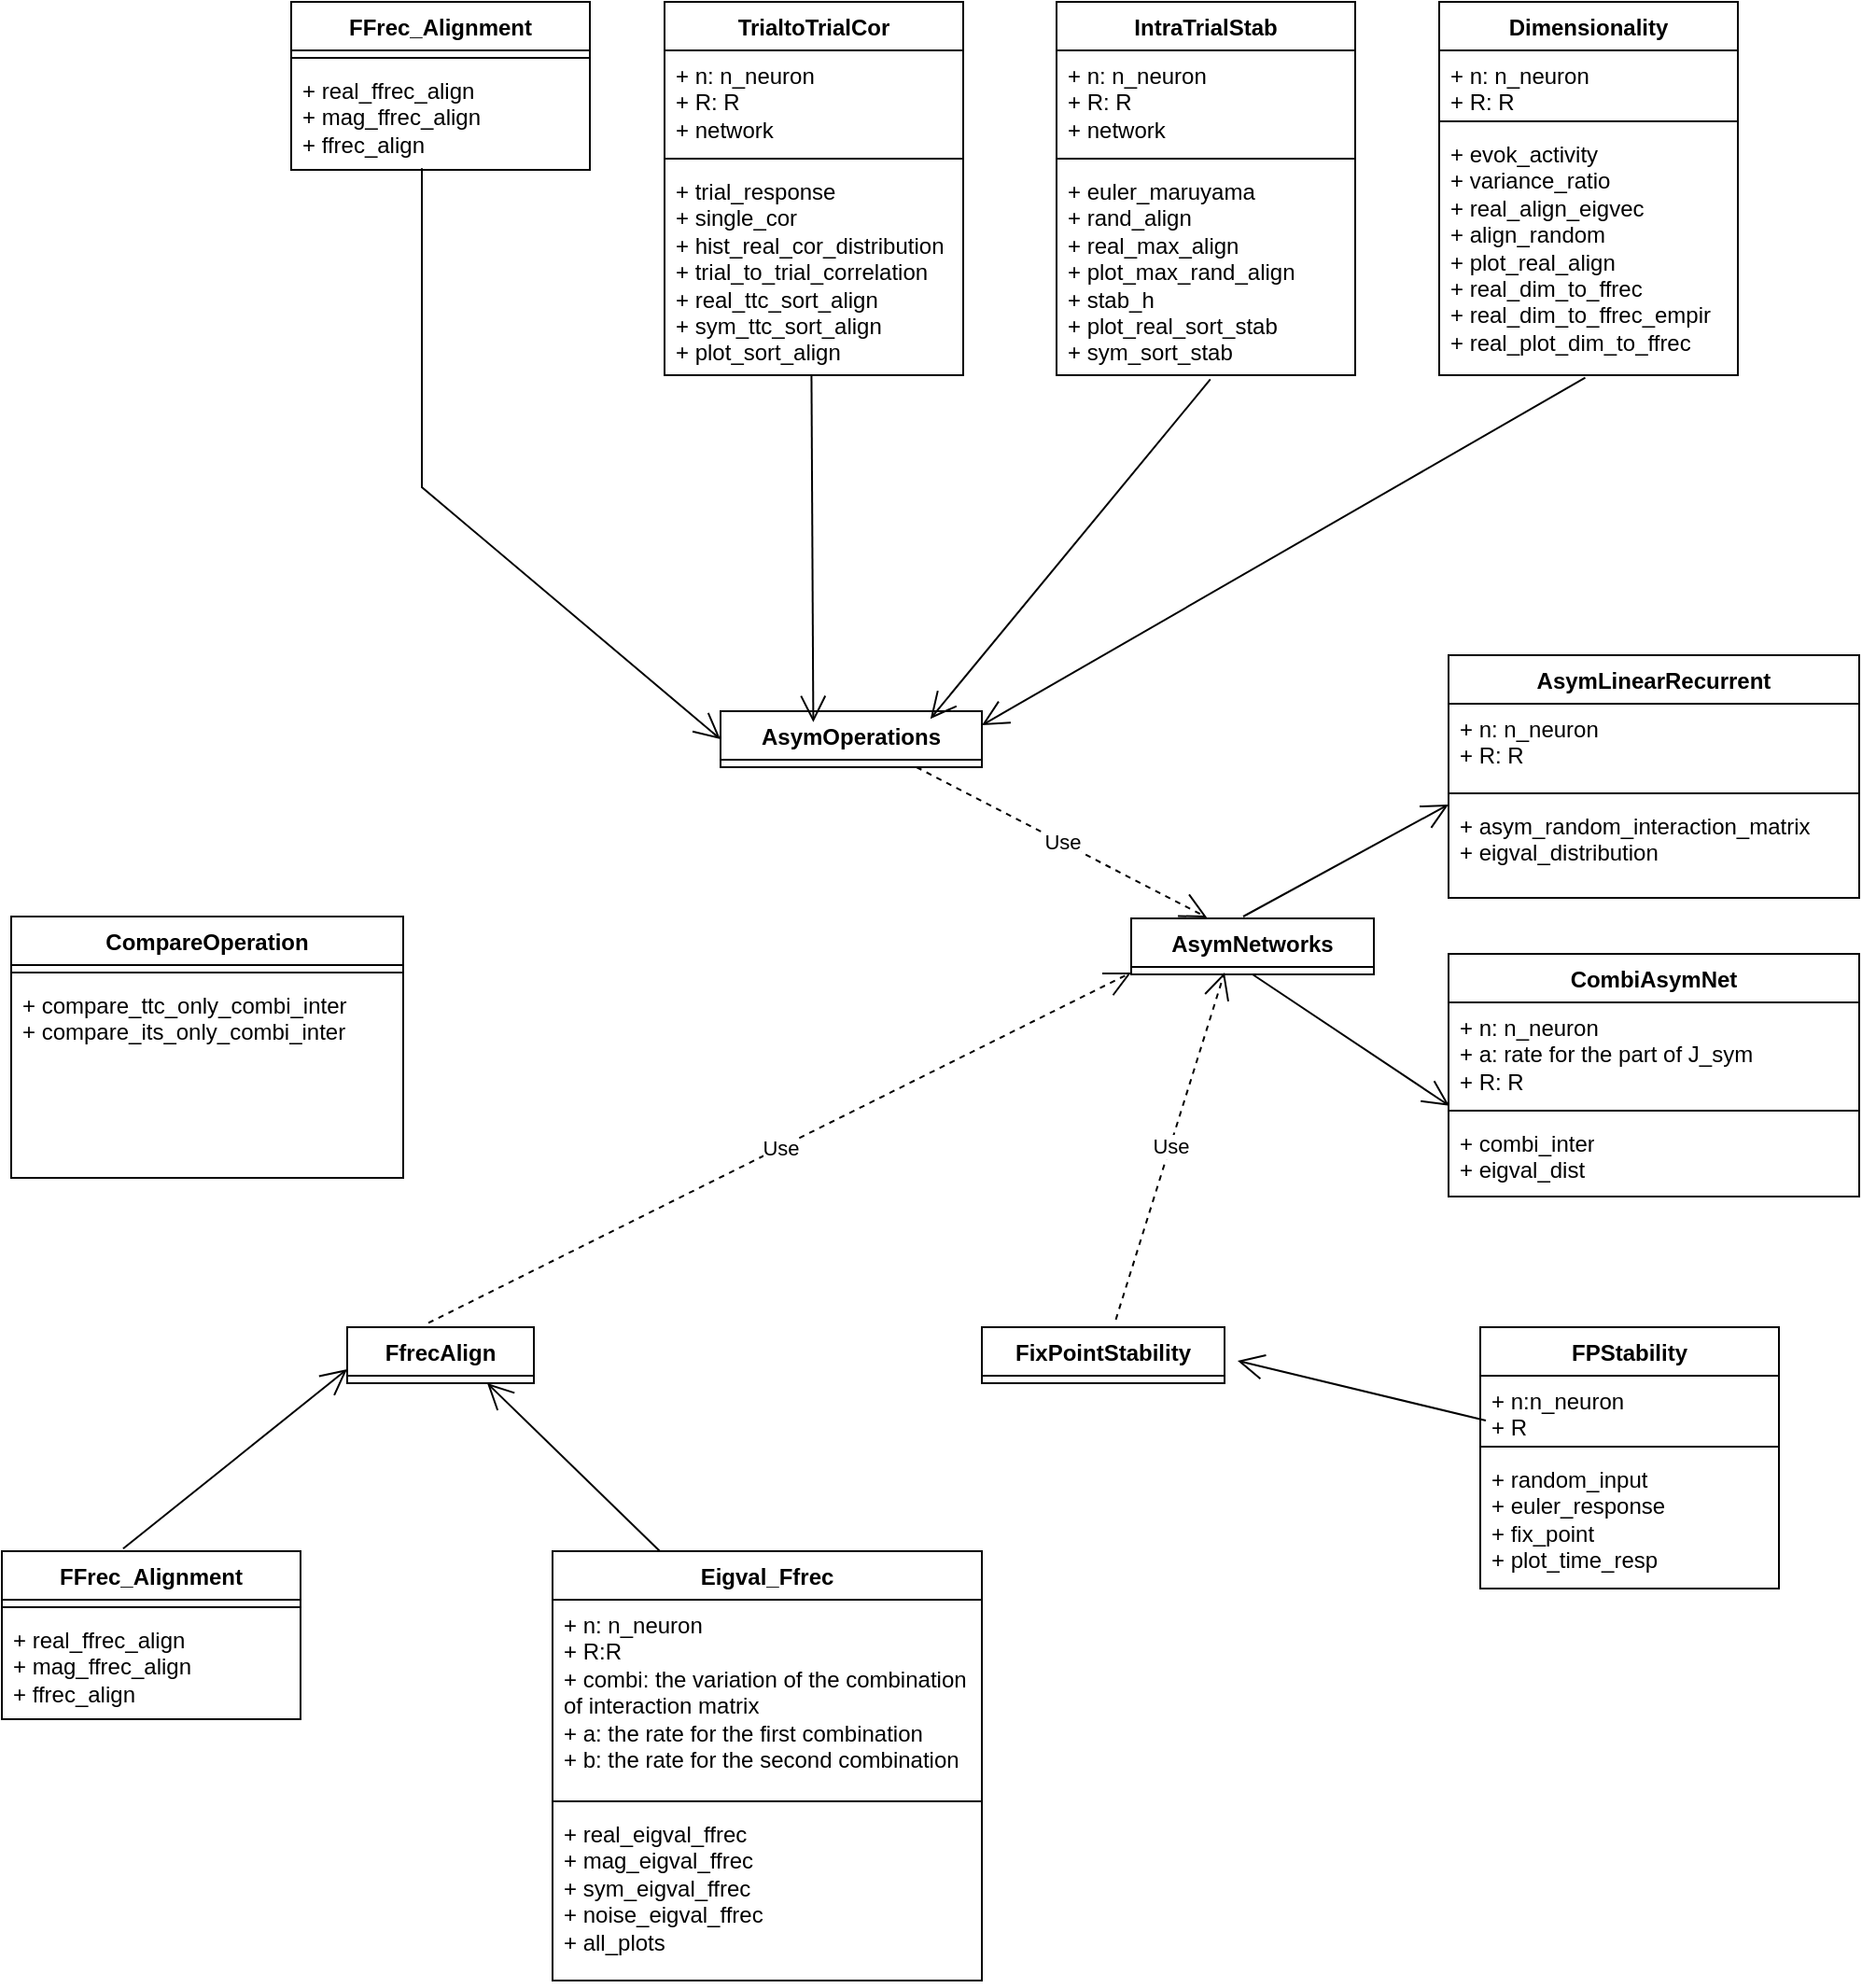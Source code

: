 <mxfile version="22.0.4" type="github">
  <diagram name="Seite-1" id="AeKgEvKw6In4-E9DSLef">
    <mxGraphModel dx="2193" dy="686" grid="1" gridSize="10" guides="1" tooltips="1" connect="1" arrows="1" fold="1" page="1" pageScale="1" pageWidth="827" pageHeight="1169" math="0" shadow="0">
      <root>
        <mxCell id="0" />
        <mxCell id="1" parent="0" />
        <mxCell id="KKLgFUSlMKjrd20ZLukx-5" value="AsymOperations" style="swimlane;fontStyle=1;align=center;verticalAlign=top;childLayout=stackLayout;horizontal=1;startSize=26;horizontalStack=0;resizeParent=1;resizeParentMax=0;resizeLast=0;collapsible=1;marginBottom=0;whiteSpace=wrap;html=1;" vertex="1" collapsed="1" parent="1">
          <mxGeometry x="260" y="400" width="140" height="30" as="geometry">
            <mxRectangle x="110" y="620" width="160" height="86" as="alternateBounds" />
          </mxGeometry>
        </mxCell>
        <mxCell id="KKLgFUSlMKjrd20ZLukx-6" value="+ field: type" style="text;strokeColor=none;fillColor=none;align=left;verticalAlign=top;spacingLeft=4;spacingRight=4;overflow=hidden;rotatable=0;points=[[0,0.5],[1,0.5]];portConstraint=eastwest;whiteSpace=wrap;html=1;" vertex="1" parent="KKLgFUSlMKjrd20ZLukx-5">
          <mxGeometry y="26" width="160" height="26" as="geometry" />
        </mxCell>
        <mxCell id="KKLgFUSlMKjrd20ZLukx-7" value="" style="line;strokeWidth=1;fillColor=none;align=left;verticalAlign=middle;spacingTop=-1;spacingLeft=3;spacingRight=3;rotatable=0;labelPosition=right;points=[];portConstraint=eastwest;strokeColor=inherit;" vertex="1" parent="KKLgFUSlMKjrd20ZLukx-5">
          <mxGeometry y="52" width="160" height="8" as="geometry" />
        </mxCell>
        <mxCell id="KKLgFUSlMKjrd20ZLukx-8" value="+ method(type): type" style="text;strokeColor=none;fillColor=none;align=left;verticalAlign=top;spacingLeft=4;spacingRight=4;overflow=hidden;rotatable=0;points=[[0,0.5],[1,0.5]];portConstraint=eastwest;whiteSpace=wrap;html=1;" vertex="1" parent="KKLgFUSlMKjrd20ZLukx-5">
          <mxGeometry y="60" width="160" height="26" as="geometry" />
        </mxCell>
        <mxCell id="KKLgFUSlMKjrd20ZLukx-9" value="CompareOperation" style="swimlane;fontStyle=1;align=center;verticalAlign=top;childLayout=stackLayout;horizontal=1;startSize=26;horizontalStack=0;resizeParent=1;resizeParentMax=0;resizeLast=0;collapsible=1;marginBottom=0;whiteSpace=wrap;html=1;" vertex="1" parent="1">
          <mxGeometry x="-120" y="510" width="210" height="140" as="geometry">
            <mxRectangle x="-120" y="510" width="150" height="30" as="alternateBounds" />
          </mxGeometry>
        </mxCell>
        <mxCell id="KKLgFUSlMKjrd20ZLukx-11" value="" style="line;strokeWidth=1;fillColor=none;align=left;verticalAlign=middle;spacingTop=-1;spacingLeft=3;spacingRight=3;rotatable=0;labelPosition=right;points=[];portConstraint=eastwest;strokeColor=inherit;" vertex="1" parent="KKLgFUSlMKjrd20ZLukx-9">
          <mxGeometry y="26" width="210" height="8" as="geometry" />
        </mxCell>
        <mxCell id="KKLgFUSlMKjrd20ZLukx-12" value="+ compare_ttc_only_combi_inter&lt;br&gt;+ compare_its_only_combi_inter" style="text;strokeColor=none;fillColor=none;align=left;verticalAlign=top;spacingLeft=4;spacingRight=4;overflow=hidden;rotatable=0;points=[[0,0.5],[1,0.5]];portConstraint=eastwest;whiteSpace=wrap;html=1;" vertex="1" parent="KKLgFUSlMKjrd20ZLukx-9">
          <mxGeometry y="34" width="210" height="106" as="geometry" />
        </mxCell>
        <mxCell id="KKLgFUSlMKjrd20ZLukx-13" value="FfrecAlign" style="swimlane;fontStyle=1;align=center;verticalAlign=top;childLayout=stackLayout;horizontal=1;startSize=26;horizontalStack=0;resizeParent=1;resizeParentMax=0;resizeLast=0;collapsible=1;marginBottom=0;whiteSpace=wrap;html=1;" vertex="1" collapsed="1" parent="1">
          <mxGeometry x="60" y="730" width="100" height="30" as="geometry">
            <mxRectangle x="370" y="910" width="160" height="86" as="alternateBounds" />
          </mxGeometry>
        </mxCell>
        <mxCell id="KKLgFUSlMKjrd20ZLukx-14" value="+ field: type" style="text;strokeColor=none;fillColor=none;align=left;verticalAlign=top;spacingLeft=4;spacingRight=4;overflow=hidden;rotatable=0;points=[[0,0.5],[1,0.5]];portConstraint=eastwest;whiteSpace=wrap;html=1;" vertex="1" parent="KKLgFUSlMKjrd20ZLukx-13">
          <mxGeometry y="26" width="160" height="26" as="geometry" />
        </mxCell>
        <mxCell id="KKLgFUSlMKjrd20ZLukx-15" value="" style="line;strokeWidth=1;fillColor=none;align=left;verticalAlign=middle;spacingTop=-1;spacingLeft=3;spacingRight=3;rotatable=0;labelPosition=right;points=[];portConstraint=eastwest;strokeColor=inherit;" vertex="1" parent="KKLgFUSlMKjrd20ZLukx-13">
          <mxGeometry y="52" width="160" height="8" as="geometry" />
        </mxCell>
        <mxCell id="KKLgFUSlMKjrd20ZLukx-16" value="+ method(type): type" style="text;strokeColor=none;fillColor=none;align=left;verticalAlign=top;spacingLeft=4;spacingRight=4;overflow=hidden;rotatable=0;points=[[0,0.5],[1,0.5]];portConstraint=eastwest;whiteSpace=wrap;html=1;" vertex="1" parent="KKLgFUSlMKjrd20ZLukx-13">
          <mxGeometry y="60" width="160" height="26" as="geometry" />
        </mxCell>
        <mxCell id="KKLgFUSlMKjrd20ZLukx-17" value="FixPointStability" style="swimlane;fontStyle=1;align=center;verticalAlign=top;childLayout=stackLayout;horizontal=1;startSize=26;horizontalStack=0;resizeParent=1;resizeParentMax=0;resizeLast=0;collapsible=1;marginBottom=0;whiteSpace=wrap;html=1;" vertex="1" collapsed="1" parent="1">
          <mxGeometry x="400" y="730" width="130" height="30" as="geometry">
            <mxRectangle x="580" y="900" width="160" height="86" as="alternateBounds" />
          </mxGeometry>
        </mxCell>
        <mxCell id="KKLgFUSlMKjrd20ZLukx-18" value="+ field: type" style="text;strokeColor=none;fillColor=none;align=left;verticalAlign=top;spacingLeft=4;spacingRight=4;overflow=hidden;rotatable=0;points=[[0,0.5],[1,0.5]];portConstraint=eastwest;whiteSpace=wrap;html=1;" vertex="1" parent="KKLgFUSlMKjrd20ZLukx-17">
          <mxGeometry y="26" width="160" height="26" as="geometry" />
        </mxCell>
        <mxCell id="KKLgFUSlMKjrd20ZLukx-19" value="" style="line;strokeWidth=1;fillColor=none;align=left;verticalAlign=middle;spacingTop=-1;spacingLeft=3;spacingRight=3;rotatable=0;labelPosition=right;points=[];portConstraint=eastwest;strokeColor=inherit;" vertex="1" parent="KKLgFUSlMKjrd20ZLukx-17">
          <mxGeometry y="52" width="160" height="8" as="geometry" />
        </mxCell>
        <mxCell id="KKLgFUSlMKjrd20ZLukx-20" value="+ method(type): type" style="text;strokeColor=none;fillColor=none;align=left;verticalAlign=top;spacingLeft=4;spacingRight=4;overflow=hidden;rotatable=0;points=[[0,0.5],[1,0.5]];portConstraint=eastwest;whiteSpace=wrap;html=1;" vertex="1" parent="KKLgFUSlMKjrd20ZLukx-17">
          <mxGeometry y="60" width="160" height="26" as="geometry" />
        </mxCell>
        <mxCell id="KKLgFUSlMKjrd20ZLukx-34" value="" style="group" vertex="1" connectable="0" parent="1">
          <mxGeometry x="480" y="370" width="390" height="290" as="geometry" />
        </mxCell>
        <mxCell id="KKLgFUSlMKjrd20ZLukx-1" value="AsymNetworks" style="swimlane;fontStyle=1;align=center;verticalAlign=top;childLayout=stackLayout;horizontal=1;startSize=26;horizontalStack=0;resizeParent=1;resizeParentMax=0;resizeLast=0;collapsible=1;marginBottom=0;whiteSpace=wrap;html=1;" vertex="1" collapsed="1" parent="KKLgFUSlMKjrd20ZLukx-34">
          <mxGeometry y="141" width="130" height="30" as="geometry">
            <mxRectangle x="270" y="760" width="160" height="86" as="alternateBounds" />
          </mxGeometry>
        </mxCell>
        <mxCell id="KKLgFUSlMKjrd20ZLukx-2" value="+ field: type" style="text;strokeColor=none;fillColor=none;align=left;verticalAlign=top;spacingLeft=4;spacingRight=4;overflow=hidden;rotatable=0;points=[[0,0.5],[1,0.5]];portConstraint=eastwest;whiteSpace=wrap;html=1;" vertex="1" parent="KKLgFUSlMKjrd20ZLukx-1">
          <mxGeometry y="26" width="160" height="26" as="geometry" />
        </mxCell>
        <mxCell id="KKLgFUSlMKjrd20ZLukx-3" value="" style="line;strokeWidth=1;fillColor=none;align=left;verticalAlign=middle;spacingTop=-1;spacingLeft=3;spacingRight=3;rotatable=0;labelPosition=right;points=[];portConstraint=eastwest;strokeColor=inherit;" vertex="1" parent="KKLgFUSlMKjrd20ZLukx-1">
          <mxGeometry y="52" width="160" height="8" as="geometry" />
        </mxCell>
        <mxCell id="KKLgFUSlMKjrd20ZLukx-4" value="+ method(type): type" style="text;strokeColor=none;fillColor=none;align=left;verticalAlign=top;spacingLeft=4;spacingRight=4;overflow=hidden;rotatable=0;points=[[0,0.5],[1,0.5]];portConstraint=eastwest;whiteSpace=wrap;html=1;" vertex="1" parent="KKLgFUSlMKjrd20ZLukx-1">
          <mxGeometry y="60" width="160" height="26" as="geometry" />
        </mxCell>
        <mxCell id="KKLgFUSlMKjrd20ZLukx-21" value="AsymLinearRecurrent" style="swimlane;fontStyle=1;align=center;verticalAlign=top;childLayout=stackLayout;horizontal=1;startSize=26;horizontalStack=0;resizeParent=1;resizeParentMax=0;resizeLast=0;collapsible=1;marginBottom=0;whiteSpace=wrap;html=1;" vertex="1" parent="KKLgFUSlMKjrd20ZLukx-34">
          <mxGeometry x="170" width="220" height="130" as="geometry" />
        </mxCell>
        <mxCell id="KKLgFUSlMKjrd20ZLukx-22" value="+ n: n_neuron&lt;br&gt;+ R: R" style="text;strokeColor=none;fillColor=none;align=left;verticalAlign=top;spacingLeft=4;spacingRight=4;overflow=hidden;rotatable=0;points=[[0,0.5],[1,0.5]];portConstraint=eastwest;whiteSpace=wrap;html=1;" vertex="1" parent="KKLgFUSlMKjrd20ZLukx-21">
          <mxGeometry y="26" width="220" height="44" as="geometry" />
        </mxCell>
        <mxCell id="KKLgFUSlMKjrd20ZLukx-23" value="" style="line;strokeWidth=1;fillColor=none;align=left;verticalAlign=middle;spacingTop=-1;spacingLeft=3;spacingRight=3;rotatable=0;labelPosition=right;points=[];portConstraint=eastwest;strokeColor=inherit;" vertex="1" parent="KKLgFUSlMKjrd20ZLukx-21">
          <mxGeometry y="70" width="220" height="8" as="geometry" />
        </mxCell>
        <mxCell id="KKLgFUSlMKjrd20ZLukx-24" value="+&amp;nbsp;asym_random_interaction_matrix&lt;br&gt;+&amp;nbsp;eigval_distribution&lt;br&gt;" style="text;strokeColor=none;fillColor=none;align=left;verticalAlign=top;spacingLeft=4;spacingRight=4;overflow=hidden;rotatable=0;points=[[0,0.5],[1,0.5]];portConstraint=eastwest;whiteSpace=wrap;html=1;" vertex="1" parent="KKLgFUSlMKjrd20ZLukx-21">
          <mxGeometry y="78" width="220" height="52" as="geometry" />
        </mxCell>
        <mxCell id="KKLgFUSlMKjrd20ZLukx-25" value="CombiAsymNet" style="swimlane;fontStyle=1;align=center;verticalAlign=top;childLayout=stackLayout;horizontal=1;startSize=26;horizontalStack=0;resizeParent=1;resizeParentMax=0;resizeLast=0;collapsible=1;marginBottom=0;whiteSpace=wrap;html=1;" vertex="1" parent="KKLgFUSlMKjrd20ZLukx-34">
          <mxGeometry x="170" y="160" width="220" height="130" as="geometry" />
        </mxCell>
        <mxCell id="KKLgFUSlMKjrd20ZLukx-26" value="+ n: n_neuron&lt;br&gt;+ a: rate for the part of J_sym&lt;br&gt;+ R: R" style="text;strokeColor=none;fillColor=none;align=left;verticalAlign=top;spacingLeft=4;spacingRight=4;overflow=hidden;rotatable=0;points=[[0,0.5],[1,0.5]];portConstraint=eastwest;whiteSpace=wrap;html=1;" vertex="1" parent="KKLgFUSlMKjrd20ZLukx-25">
          <mxGeometry y="26" width="220" height="54" as="geometry" />
        </mxCell>
        <mxCell id="KKLgFUSlMKjrd20ZLukx-27" value="" style="line;strokeWidth=1;fillColor=none;align=left;verticalAlign=middle;spacingTop=-1;spacingLeft=3;spacingRight=3;rotatable=0;labelPosition=right;points=[];portConstraint=eastwest;strokeColor=inherit;" vertex="1" parent="KKLgFUSlMKjrd20ZLukx-25">
          <mxGeometry y="80" width="220" height="8" as="geometry" />
        </mxCell>
        <mxCell id="KKLgFUSlMKjrd20ZLukx-28" value="+&amp;nbsp;combi_inter&lt;font face=&quot;JetBrains Mono, monospace&quot; color=&quot;#a9b7c6&quot;&gt;&lt;span style=&quot;background-color: rgb(43, 43, 43);&quot;&gt;&lt;br&gt;&lt;/span&gt;&lt;/font&gt;+ eigval_dist&lt;br&gt;" style="text;strokeColor=none;fillColor=none;align=left;verticalAlign=top;spacingLeft=4;spacingRight=4;overflow=hidden;rotatable=0;points=[[0,0.5],[1,0.5]];portConstraint=eastwest;whiteSpace=wrap;html=1;" vertex="1" parent="KKLgFUSlMKjrd20ZLukx-25">
          <mxGeometry y="88" width="220" height="42" as="geometry" />
        </mxCell>
        <mxCell id="KKLgFUSlMKjrd20ZLukx-32" value="" style="endArrow=open;endFill=1;endSize=12;html=1;rounded=0;" edge="1" parent="KKLgFUSlMKjrd20ZLukx-34">
          <mxGeometry width="160" relative="1" as="geometry">
            <mxPoint x="60" y="140" as="sourcePoint" />
            <mxPoint x="170" y="80" as="targetPoint" />
          </mxGeometry>
        </mxCell>
        <mxCell id="KKLgFUSlMKjrd20ZLukx-33" value="" style="endArrow=open;endFill=1;endSize=12;html=1;rounded=0;entryX=0.002;entryY=1.025;entryDx=0;entryDy=0;entryPerimeter=0;exitX=0.5;exitY=1;exitDx=0;exitDy=0;" edge="1" parent="KKLgFUSlMKjrd20ZLukx-34" source="KKLgFUSlMKjrd20ZLukx-1" target="KKLgFUSlMKjrd20ZLukx-26">
          <mxGeometry width="160" relative="1" as="geometry">
            <mxPoint x="60" y="190" as="sourcePoint" />
            <mxPoint x="220" y="190" as="targetPoint" />
          </mxGeometry>
        </mxCell>
        <mxCell id="KKLgFUSlMKjrd20ZLukx-35" value="Use" style="endArrow=open;endSize=12;dashed=1;html=1;rounded=0;exitX=0.75;exitY=1;exitDx=0;exitDy=0;entryX=0.312;entryY=-0.018;entryDx=0;entryDy=0;entryPerimeter=0;" edge="1" parent="1" source="KKLgFUSlMKjrd20ZLukx-5" target="KKLgFUSlMKjrd20ZLukx-1">
          <mxGeometry width="160" relative="1" as="geometry">
            <mxPoint x="360" y="450" as="sourcePoint" />
            <mxPoint x="520" y="450" as="targetPoint" />
          </mxGeometry>
        </mxCell>
        <mxCell id="KKLgFUSlMKjrd20ZLukx-36" value="FFrec_Alignment" style="swimlane;fontStyle=1;align=center;verticalAlign=top;childLayout=stackLayout;horizontal=1;startSize=26;horizontalStack=0;resizeParent=1;resizeParentMax=0;resizeLast=0;collapsible=1;marginBottom=0;whiteSpace=wrap;html=1;" vertex="1" parent="1">
          <mxGeometry x="30" y="20" width="160" height="90" as="geometry" />
        </mxCell>
        <mxCell id="KKLgFUSlMKjrd20ZLukx-38" value="" style="line;strokeWidth=1;fillColor=none;align=left;verticalAlign=middle;spacingTop=-1;spacingLeft=3;spacingRight=3;rotatable=0;labelPosition=right;points=[];portConstraint=eastwest;strokeColor=inherit;" vertex="1" parent="KKLgFUSlMKjrd20ZLukx-36">
          <mxGeometry y="26" width="160" height="8" as="geometry" />
        </mxCell>
        <mxCell id="KKLgFUSlMKjrd20ZLukx-39" value="+&amp;nbsp;real_ffrec_align&lt;br&gt;+&amp;nbsp;mag_ffrec_align&lt;br&gt;+&amp;nbsp;ffrec_align" style="text;strokeColor=none;fillColor=none;align=left;verticalAlign=top;spacingLeft=4;spacingRight=4;overflow=hidden;rotatable=0;points=[[0,0.5],[1,0.5]];portConstraint=eastwest;whiteSpace=wrap;html=1;" vertex="1" parent="KKLgFUSlMKjrd20ZLukx-36">
          <mxGeometry y="34" width="160" height="56" as="geometry" />
        </mxCell>
        <mxCell id="KKLgFUSlMKjrd20ZLukx-54" value="" style="endArrow=open;endFill=1;endSize=12;html=1;rounded=0;entryX=0;entryY=0.5;entryDx=0;entryDy=0;" edge="1" parent="KKLgFUSlMKjrd20ZLukx-36" target="KKLgFUSlMKjrd20ZLukx-5">
          <mxGeometry width="160" relative="1" as="geometry">
            <mxPoint x="70" y="89.09" as="sourcePoint" />
            <mxPoint x="230" y="89.09" as="targetPoint" />
            <Array as="points">
              <mxPoint x="70" y="260" />
            </Array>
          </mxGeometry>
        </mxCell>
        <mxCell id="KKLgFUSlMKjrd20ZLukx-40" value="TrialtoTrialCor" style="swimlane;fontStyle=1;align=center;verticalAlign=top;childLayout=stackLayout;horizontal=1;startSize=26;horizontalStack=0;resizeParent=1;resizeParentMax=0;resizeLast=0;collapsible=1;marginBottom=0;whiteSpace=wrap;html=1;" vertex="1" parent="1">
          <mxGeometry x="230" y="20" width="160" height="200" as="geometry" />
        </mxCell>
        <mxCell id="KKLgFUSlMKjrd20ZLukx-41" value="+ n: n_neuron&lt;br&gt;+ R: R&lt;br&gt;+ network" style="text;strokeColor=none;fillColor=none;align=left;verticalAlign=top;spacingLeft=4;spacingRight=4;overflow=hidden;rotatable=0;points=[[0,0.5],[1,0.5]];portConstraint=eastwest;whiteSpace=wrap;html=1;" vertex="1" parent="KKLgFUSlMKjrd20ZLukx-40">
          <mxGeometry y="26" width="160" height="54" as="geometry" />
        </mxCell>
        <mxCell id="KKLgFUSlMKjrd20ZLukx-42" value="" style="line;strokeWidth=1;fillColor=none;align=left;verticalAlign=middle;spacingTop=-1;spacingLeft=3;spacingRight=3;rotatable=0;labelPosition=right;points=[];portConstraint=eastwest;strokeColor=inherit;" vertex="1" parent="KKLgFUSlMKjrd20ZLukx-40">
          <mxGeometry y="80" width="160" height="8" as="geometry" />
        </mxCell>
        <mxCell id="KKLgFUSlMKjrd20ZLukx-43" value="+&amp;nbsp;trial_response&lt;br&gt;+ single_cor&lt;br&gt;+ hist_real_cor_distribution&lt;br&gt;+ trial_to_trial_correlation&lt;br&gt;+ real_ttc_sort_align&lt;br&gt;+ sym_ttc_sort_align&lt;br&gt;+ plot_sort_align&lt;br&gt;" style="text;strokeColor=none;fillColor=none;align=left;verticalAlign=top;spacingLeft=4;spacingRight=4;overflow=hidden;rotatable=0;points=[[0,0.5],[1,0.5]];portConstraint=eastwest;whiteSpace=wrap;html=1;" vertex="1" parent="KKLgFUSlMKjrd20ZLukx-40">
          <mxGeometry y="88" width="160" height="112" as="geometry" />
        </mxCell>
        <mxCell id="KKLgFUSlMKjrd20ZLukx-44" value="IntraTrialStab" style="swimlane;fontStyle=1;align=center;verticalAlign=top;childLayout=stackLayout;horizontal=1;startSize=26;horizontalStack=0;resizeParent=1;resizeParentMax=0;resizeLast=0;collapsible=1;marginBottom=0;whiteSpace=wrap;html=1;" vertex="1" parent="1">
          <mxGeometry x="440" y="20" width="160" height="200" as="geometry" />
        </mxCell>
        <mxCell id="KKLgFUSlMKjrd20ZLukx-45" value="+ n: n_neuron&lt;br&gt;+ R: R&lt;br&gt;+ network" style="text;strokeColor=none;fillColor=none;align=left;verticalAlign=top;spacingLeft=4;spacingRight=4;overflow=hidden;rotatable=0;points=[[0,0.5],[1,0.5]];portConstraint=eastwest;whiteSpace=wrap;html=1;" vertex="1" parent="KKLgFUSlMKjrd20ZLukx-44">
          <mxGeometry y="26" width="160" height="54" as="geometry" />
        </mxCell>
        <mxCell id="KKLgFUSlMKjrd20ZLukx-46" value="" style="line;strokeWidth=1;fillColor=none;align=left;verticalAlign=middle;spacingTop=-1;spacingLeft=3;spacingRight=3;rotatable=0;labelPosition=right;points=[];portConstraint=eastwest;strokeColor=inherit;" vertex="1" parent="KKLgFUSlMKjrd20ZLukx-44">
          <mxGeometry y="80" width="160" height="8" as="geometry" />
        </mxCell>
        <mxCell id="KKLgFUSlMKjrd20ZLukx-47" value="+ euler_maruyama&lt;br&gt;+ rand_align&lt;br&gt;+ real_max_align&lt;br&gt;+ plot_max_rand_align&lt;br&gt;+ stab_h&lt;br&gt;+ plot_real_sort_stab&lt;br&gt;+ sym_sort_stab" style="text;strokeColor=none;fillColor=none;align=left;verticalAlign=top;spacingLeft=4;spacingRight=4;overflow=hidden;rotatable=0;points=[[0,0.5],[1,0.5]];portConstraint=eastwest;whiteSpace=wrap;html=1;" vertex="1" parent="KKLgFUSlMKjrd20ZLukx-44">
          <mxGeometry y="88" width="160" height="112" as="geometry" />
        </mxCell>
        <mxCell id="KKLgFUSlMKjrd20ZLukx-48" value="Dimensionality" style="swimlane;fontStyle=1;align=center;verticalAlign=top;childLayout=stackLayout;horizontal=1;startSize=26;horizontalStack=0;resizeParent=1;resizeParentMax=0;resizeLast=0;collapsible=1;marginBottom=0;whiteSpace=wrap;html=1;" vertex="1" parent="1">
          <mxGeometry x="645" y="20" width="160" height="200" as="geometry" />
        </mxCell>
        <mxCell id="KKLgFUSlMKjrd20ZLukx-49" value="+ n: n_neuron&lt;br&gt;+ R: R" style="text;strokeColor=none;fillColor=none;align=left;verticalAlign=top;spacingLeft=4;spacingRight=4;overflow=hidden;rotatable=0;points=[[0,0.5],[1,0.5]];portConstraint=eastwest;whiteSpace=wrap;html=1;" vertex="1" parent="KKLgFUSlMKjrd20ZLukx-48">
          <mxGeometry y="26" width="160" height="34" as="geometry" />
        </mxCell>
        <mxCell id="KKLgFUSlMKjrd20ZLukx-50" value="" style="line;strokeWidth=1;fillColor=none;align=left;verticalAlign=middle;spacingTop=-1;spacingLeft=3;spacingRight=3;rotatable=0;labelPosition=right;points=[];portConstraint=eastwest;strokeColor=inherit;" vertex="1" parent="KKLgFUSlMKjrd20ZLukx-48">
          <mxGeometry y="60" width="160" height="8" as="geometry" />
        </mxCell>
        <mxCell id="KKLgFUSlMKjrd20ZLukx-51" value="+ evok_activity&lt;br&gt;+ variance_ratio&lt;br&gt;+ real_align_eigvec&lt;br&gt;+ align_random&lt;br&gt;+ plot_real_align&lt;br&gt;+ real_dim_to_ffrec&lt;br&gt;+ real_dim_to_ffrec_empir&lt;br&gt;+ real_plot_dim_to_ffrec" style="text;strokeColor=none;fillColor=none;align=left;verticalAlign=top;spacingLeft=4;spacingRight=4;overflow=hidden;rotatable=0;points=[[0,0.5],[1,0.5]];portConstraint=eastwest;whiteSpace=wrap;html=1;" vertex="1" parent="KKLgFUSlMKjrd20ZLukx-48">
          <mxGeometry y="68" width="160" height="132" as="geometry" />
        </mxCell>
        <mxCell id="KKLgFUSlMKjrd20ZLukx-55" value="" style="endArrow=open;endFill=1;endSize=12;html=1;rounded=0;exitX=0.492;exitY=1.004;exitDx=0;exitDy=0;exitPerimeter=0;entryX=0.355;entryY=0.197;entryDx=0;entryDy=0;entryPerimeter=0;" edge="1" parent="1" source="KKLgFUSlMKjrd20ZLukx-43" target="KKLgFUSlMKjrd20ZLukx-5">
          <mxGeometry width="160" relative="1" as="geometry">
            <mxPoint x="330" y="290" as="sourcePoint" />
            <mxPoint x="490" y="290" as="targetPoint" />
          </mxGeometry>
        </mxCell>
        <mxCell id="KKLgFUSlMKjrd20ZLukx-56" value="" style="endArrow=open;endFill=1;endSize=12;html=1;rounded=0;exitX=0.515;exitY=1.02;exitDx=0;exitDy=0;exitPerimeter=0;entryX=0.803;entryY=0.136;entryDx=0;entryDy=0;entryPerimeter=0;" edge="1" parent="1" source="KKLgFUSlMKjrd20ZLukx-47" target="KKLgFUSlMKjrd20ZLukx-5">
          <mxGeometry width="160" relative="1" as="geometry">
            <mxPoint x="610" y="290" as="sourcePoint" />
            <mxPoint x="770" y="290" as="targetPoint" />
            <Array as="points" />
          </mxGeometry>
        </mxCell>
        <mxCell id="KKLgFUSlMKjrd20ZLukx-57" value="" style="endArrow=open;endFill=1;endSize=12;html=1;rounded=0;exitX=0.489;exitY=1.01;exitDx=0;exitDy=0;exitPerimeter=0;entryX=1;entryY=0.25;entryDx=0;entryDy=0;" edge="1" parent="1" source="KKLgFUSlMKjrd20ZLukx-51" target="KKLgFUSlMKjrd20ZLukx-5">
          <mxGeometry width="160" relative="1" as="geometry">
            <mxPoint x="610" y="290" as="sourcePoint" />
            <mxPoint x="770" y="290" as="targetPoint" />
          </mxGeometry>
        </mxCell>
        <mxCell id="KKLgFUSlMKjrd20ZLukx-59" value="FPStability" style="swimlane;fontStyle=1;align=center;verticalAlign=top;childLayout=stackLayout;horizontal=1;startSize=26;horizontalStack=0;resizeParent=1;resizeParentMax=0;resizeLast=0;collapsible=1;marginBottom=0;whiteSpace=wrap;html=1;" vertex="1" parent="1">
          <mxGeometry x="667" y="730" width="160" height="140" as="geometry" />
        </mxCell>
        <mxCell id="KKLgFUSlMKjrd20ZLukx-60" value="+ n:n_neuron&lt;br&gt;+ R" style="text;strokeColor=none;fillColor=none;align=left;verticalAlign=top;spacingLeft=4;spacingRight=4;overflow=hidden;rotatable=0;points=[[0,0.5],[1,0.5]];portConstraint=eastwest;whiteSpace=wrap;html=1;" vertex="1" parent="KKLgFUSlMKjrd20ZLukx-59">
          <mxGeometry y="26" width="160" height="34" as="geometry" />
        </mxCell>
        <mxCell id="KKLgFUSlMKjrd20ZLukx-61" value="" style="line;strokeWidth=1;fillColor=none;align=left;verticalAlign=middle;spacingTop=-1;spacingLeft=3;spacingRight=3;rotatable=0;labelPosition=right;points=[];portConstraint=eastwest;strokeColor=inherit;" vertex="1" parent="KKLgFUSlMKjrd20ZLukx-59">
          <mxGeometry y="60" width="160" height="8" as="geometry" />
        </mxCell>
        <mxCell id="KKLgFUSlMKjrd20ZLukx-62" value="+ random_input&lt;br&gt;+ euler_response&lt;br&gt;+ fix_point&lt;br&gt;+ plot_time_resp" style="text;strokeColor=none;fillColor=none;align=left;verticalAlign=top;spacingLeft=4;spacingRight=4;overflow=hidden;rotatable=0;points=[[0,0.5],[1,0.5]];portConstraint=eastwest;whiteSpace=wrap;html=1;" vertex="1" parent="KKLgFUSlMKjrd20ZLukx-59">
          <mxGeometry y="68" width="160" height="72" as="geometry" />
        </mxCell>
        <mxCell id="KKLgFUSlMKjrd20ZLukx-63" value="" style="endArrow=open;endFill=1;endSize=12;html=1;rounded=0;entryX=1.055;entryY=0.591;entryDx=0;entryDy=0;entryPerimeter=0;" edge="1" parent="1" target="KKLgFUSlMKjrd20ZLukx-17">
          <mxGeometry width="160" relative="1" as="geometry">
            <mxPoint x="670" y="780" as="sourcePoint" />
            <mxPoint x="480" y="740" as="targetPoint" />
            <Array as="points">
              <mxPoint x="537" y="748" />
            </Array>
          </mxGeometry>
        </mxCell>
        <mxCell id="KKLgFUSlMKjrd20ZLukx-64" value="Use" style="endArrow=open;endSize=12;dashed=1;html=1;rounded=0;exitX=0.552;exitY=-0.136;exitDx=0;exitDy=0;exitPerimeter=0;" edge="1" parent="1" source="KKLgFUSlMKjrd20ZLukx-17">
          <mxGeometry width="160" relative="1" as="geometry">
            <mxPoint x="320" y="750" as="sourcePoint" />
            <mxPoint x="530" y="540" as="targetPoint" />
          </mxGeometry>
        </mxCell>
        <mxCell id="KKLgFUSlMKjrd20ZLukx-65" value="FFrec_Alignment" style="swimlane;fontStyle=1;align=center;verticalAlign=top;childLayout=stackLayout;horizontal=1;startSize=26;horizontalStack=0;resizeParent=1;resizeParentMax=0;resizeLast=0;collapsible=1;marginBottom=0;whiteSpace=wrap;html=1;" vertex="1" parent="1">
          <mxGeometry x="-125" y="850" width="160" height="90" as="geometry" />
        </mxCell>
        <mxCell id="KKLgFUSlMKjrd20ZLukx-67" value="" style="line;strokeWidth=1;fillColor=none;align=left;verticalAlign=middle;spacingTop=-1;spacingLeft=3;spacingRight=3;rotatable=0;labelPosition=right;points=[];portConstraint=eastwest;strokeColor=inherit;" vertex="1" parent="KKLgFUSlMKjrd20ZLukx-65">
          <mxGeometry y="26" width="160" height="8" as="geometry" />
        </mxCell>
        <mxCell id="KKLgFUSlMKjrd20ZLukx-68" value="+ real_ffrec_align&lt;br&gt;+ mag_ffrec_align&lt;br&gt;+ ffrec_align" style="text;strokeColor=none;fillColor=none;align=left;verticalAlign=top;spacingLeft=4;spacingRight=4;overflow=hidden;rotatable=0;points=[[0,0.5],[1,0.5]];portConstraint=eastwest;whiteSpace=wrap;html=1;" vertex="1" parent="KKLgFUSlMKjrd20ZLukx-65">
          <mxGeometry y="34" width="160" height="56" as="geometry" />
        </mxCell>
        <mxCell id="KKLgFUSlMKjrd20ZLukx-69" value="" style="endArrow=open;endFill=1;endSize=12;html=1;rounded=0;exitX=0.406;exitY=-0.015;exitDx=0;exitDy=0;exitPerimeter=0;entryX=0;entryY=0.75;entryDx=0;entryDy=0;" edge="1" parent="1" source="KKLgFUSlMKjrd20ZLukx-65" target="KKLgFUSlMKjrd20ZLukx-13">
          <mxGeometry width="160" relative="1" as="geometry">
            <mxPoint x="-60" y="800" as="sourcePoint" />
            <mxPoint x="100" y="800" as="targetPoint" />
            <Array as="points" />
          </mxGeometry>
        </mxCell>
        <mxCell id="KKLgFUSlMKjrd20ZLukx-70" value="Eigval_Ffrec" style="swimlane;fontStyle=1;align=center;verticalAlign=top;childLayout=stackLayout;horizontal=1;startSize=26;horizontalStack=0;resizeParent=1;resizeParentMax=0;resizeLast=0;collapsible=1;marginBottom=0;whiteSpace=wrap;html=1;" vertex="1" parent="1">
          <mxGeometry x="170" y="850" width="230" height="230" as="geometry" />
        </mxCell>
        <mxCell id="KKLgFUSlMKjrd20ZLukx-71" value="+ n: n_neuron&lt;br&gt;+ R:R&lt;br&gt;+ combi: the variation of the combination of interaction matrix&lt;br&gt;+ a: the rate for the first combination&lt;br&gt;+ b: the rate for the second combination" style="text;strokeColor=none;fillColor=none;align=left;verticalAlign=top;spacingLeft=4;spacingRight=4;overflow=hidden;rotatable=0;points=[[0,0.5],[1,0.5]];portConstraint=eastwest;whiteSpace=wrap;html=1;" vertex="1" parent="KKLgFUSlMKjrd20ZLukx-70">
          <mxGeometry y="26" width="230" height="104" as="geometry" />
        </mxCell>
        <mxCell id="KKLgFUSlMKjrd20ZLukx-72" value="" style="line;strokeWidth=1;fillColor=none;align=left;verticalAlign=middle;spacingTop=-1;spacingLeft=3;spacingRight=3;rotatable=0;labelPosition=right;points=[];portConstraint=eastwest;strokeColor=inherit;" vertex="1" parent="KKLgFUSlMKjrd20ZLukx-70">
          <mxGeometry y="130" width="230" height="8" as="geometry" />
        </mxCell>
        <mxCell id="KKLgFUSlMKjrd20ZLukx-73" value="+ real_eigval_ffrec&lt;br&gt;+ mag_eigval_ffrec&lt;br&gt;+ sym_eigval_ffrec&lt;br&gt;+ noise_eigval_ffrec&lt;br&gt;+ all_plots" style="text;strokeColor=none;fillColor=none;align=left;verticalAlign=top;spacingLeft=4;spacingRight=4;overflow=hidden;rotatable=0;points=[[0,0.5],[1,0.5]];portConstraint=eastwest;whiteSpace=wrap;html=1;" vertex="1" parent="KKLgFUSlMKjrd20ZLukx-70">
          <mxGeometry y="138" width="230" height="92" as="geometry" />
        </mxCell>
        <mxCell id="KKLgFUSlMKjrd20ZLukx-74" value="" style="endArrow=open;endFill=1;endSize=12;html=1;rounded=0;exitX=0.25;exitY=0;exitDx=0;exitDy=0;entryX=0.75;entryY=1;entryDx=0;entryDy=0;" edge="1" parent="1" source="KKLgFUSlMKjrd20ZLukx-70" target="KKLgFUSlMKjrd20ZLukx-13">
          <mxGeometry width="160" relative="1" as="geometry">
            <mxPoint x="320" y="860" as="sourcePoint" />
            <mxPoint x="480" y="860" as="targetPoint" />
          </mxGeometry>
        </mxCell>
        <mxCell id="KKLgFUSlMKjrd20ZLukx-75" value="Use" style="endArrow=open;endSize=12;dashed=1;html=1;rounded=0;exitX=0.435;exitY=-0.076;exitDx=0;exitDy=0;exitPerimeter=0;" edge="1" parent="1" source="KKLgFUSlMKjrd20ZLukx-13">
          <mxGeometry width="160" relative="1" as="geometry">
            <mxPoint x="30" y="670" as="sourcePoint" />
            <mxPoint x="480" y="540" as="targetPoint" />
          </mxGeometry>
        </mxCell>
      </root>
    </mxGraphModel>
  </diagram>
</mxfile>
